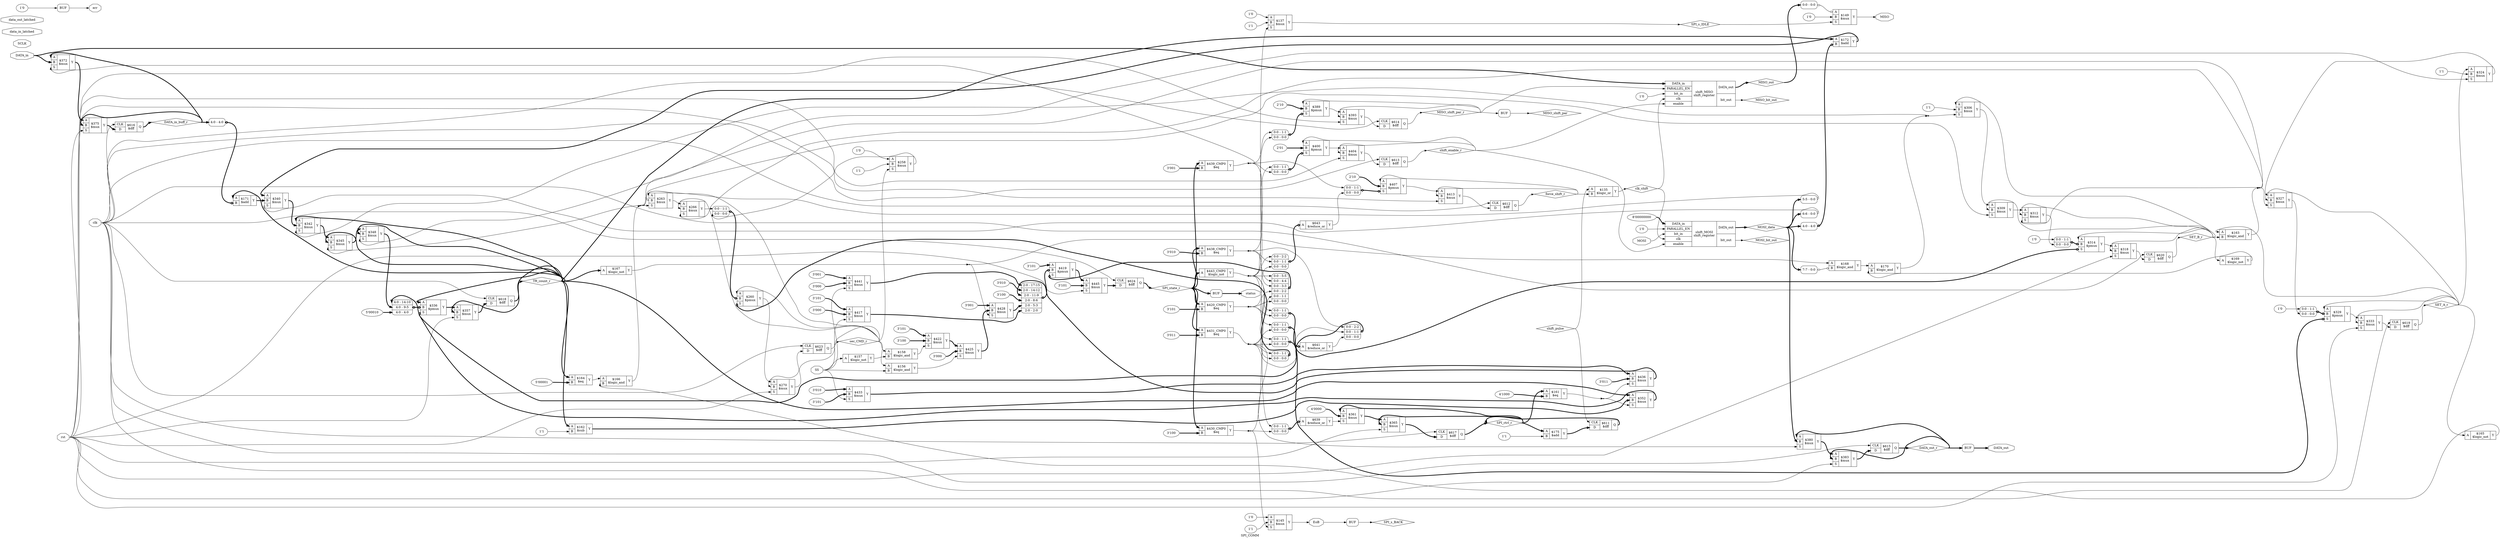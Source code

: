 digraph "SPI_COMM" {
label="SPI_COMM";
rankdir="LR";
remincross=true;
n68 [ shape=octagon, label="DATA_in", color="black", fontcolor="black" ];
n69 [ shape=diamond, label="DATA_in_buff_r", color="black", fontcolor="black" ];
n70 [ shape=octagon, label="DATA_out", color="black", fontcolor="black" ];
n71 [ shape=diamond, label="DATA_out_r", color="black", fontcolor="black" ];
n72 [ shape=octagon, label="EoB", color="black", fontcolor="black" ];
n73 [ shape=octagon, label="MISO", color="black", fontcolor="black" ];
n74 [ shape=diamond, label="MISO_bit_out", color="black", fontcolor="black" ];
n75 [ shape=diamond, label="MISO_out", color="black", fontcolor="black" ];
n76 [ shape=diamond, label="MISO_shift_par", color="black", fontcolor="black" ];
n77 [ shape=diamond, label="MISO_shift_par_r", color="black", fontcolor="black" ];
n78 [ shape=octagon, label="MOSI", color="black", fontcolor="black" ];
n79 [ shape=diamond, label="MOSI_bit_out", color="black", fontcolor="black" ];
n80 [ shape=diamond, label="MOSI_data", color="black", fontcolor="black" ];
n81 [ shape=octagon, label="SCLK", color="black", fontcolor="black" ];
n82 [ shape=diamond, label="SET_A_r", color="black", fontcolor="black" ];
n83 [ shape=diamond, label="SET_B_r", color="black", fontcolor="black" ];
n84 [ shape=diamond, label="SPI_ctrl_r", color="black", fontcolor="black" ];
n85 [ shape=diamond, label="SPI_s_BACK", color="black", fontcolor="black" ];
n86 [ shape=diamond, label="SPI_s_IDLE", color="black", fontcolor="black" ];
n87 [ shape=diamond, label="SPI_state_r", color="black", fontcolor="black" ];
n88 [ shape=octagon, label="SS", color="black", fontcolor="black" ];
n89 [ shape=diamond, label="TR_count_r", color="black", fontcolor="black" ];
n90 [ shape=octagon, label="clk", color="black", fontcolor="black" ];
n91 [ shape=diamond, label="clk_shift", color="black", fontcolor="black" ];
n92 [ shape=octagon, label="data_in_latched", color="black", fontcolor="black" ];
n93 [ shape=octagon, label="data_out_latched", color="black", fontcolor="black" ];
n94 [ shape=octagon, label="err", color="black", fontcolor="black" ];
n95 [ shape=diamond, label="force_shift_r", color="black", fontcolor="black" ];
n96 [ shape=octagon, label="rst", color="black", fontcolor="black" ];
n97 [ shape=diamond, label="sec_CMD_r", color="black", fontcolor="black" ];
n98 [ shape=diamond, label="shift_enable_r", color="black", fontcolor="black" ];
n99 [ shape=diamond, label="shift_pulse", color="black", fontcolor="black" ];
n100 [ shape=octagon, label="status", color="black", fontcolor="black" ];
c104 [ shape=record, label="{{<p101> A|<p102> B}|$171\n$add|{<p103> Y}}" ];
x0 [ shape=record, style=rounded, label="<s0> 4:0 - 4:0 " ];
x0:e -> c104:p102:w [arrowhead=odiamond, arrowtail=odiamond, dir=both, color="black", style="setlinewidth(3)", label=""];
c105 [ shape=record, label="{{<p101> A|<p102> B}|$172\n$add|{<p103> Y}}" ];
x1 [ shape=record, style=rounded, label="<s0> 4:0 - 4:0 " ];
x1:e -> c105:p102:w [arrowhead=odiamond, arrowtail=odiamond, dir=both, color="black", style="setlinewidth(3)", label=""];
v2 [ label="1'1" ];
c106 [ shape=record, label="{{<p101> A|<p102> B}|$175\n$add|{<p103> Y}}" ];
c107 [ shape=record, label="{{<p101> A}|$639\n$reduce_or|{<p103> Y}}" ];
x3 [ shape=record, style=rounded, label="<s1> 0:0 - 1:1 |<s0> 0:0 - 0:0 " ];
x3:e -> c107:p101:w [arrowhead=odiamond, arrowtail=odiamond, dir=both, color="black", style="setlinewidth(3)", label=""];
c108 [ shape=record, label="{{<p101> A}|$641\n$reduce_or|{<p103> Y}}" ];
x4 [ shape=record, style=rounded, label="<s1> 0:0 - 1:1 |<s0> 0:0 - 0:0 " ];
x4:e -> c108:p101:w [arrowhead=odiamond, arrowtail=odiamond, dir=both, color="black", style="setlinewidth(3)", label=""];
c109 [ shape=record, label="{{<p101> A}|$643\n$reduce_or|{<p103> Y}}" ];
x5 [ shape=record, style=rounded, label="<s2> 0:0 - 2:2 |<s1> 0:0 - 1:1 |<s0> 0:0 - 0:0 " ];
x5:e -> c109:p101:w [arrowhead=odiamond, arrowtail=odiamond, dir=both, color="black", style="setlinewidth(3)", label=""];
v6 [ label="4'1000" ];
c110 [ shape=record, label="{{<p101> A|<p102> B}|$161\n$eq|{<p103> Y}}" ];
v7 [ label="5'00001" ];
c111 [ shape=record, label="{{<p101> A|<p102> B}|$164\n$eq|{<p103> Y}}" ];
c112 [ shape=record, label="{{<p101> A}|$167\n$logic_not|{<p103> Y}}" ];
c113 [ shape=record, label="{{<p101> A|<p102> B}|$156\n$logic_and|{<p103> Y}}" ];
c114 [ shape=record, label="{{<p101> A|<p102> B}|$158\n$logic_and|{<p103> Y}}" ];
c115 [ shape=record, label="{{<p101> A|<p102> B}|$163\n$logic_and|{<p103> Y}}" ];
c116 [ shape=record, label="{{<p101> A|<p102> B}|$166\n$logic_and|{<p103> Y}}" ];
c117 [ shape=record, label="{{<p101> A|<p102> B}|$168\n$logic_and|{<p103> Y}}" ];
x8 [ shape=record, style=rounded, label="<s0> 7:7 - 0:0 " ];
x8:e -> c117:p102:w [arrowhead=odiamond, arrowtail=odiamond, dir=both, color="black", label=""];
c118 [ shape=record, label="{{<p101> A|<p102> B}|$170\n$logic_and|{<p103> Y}}" ];
c119 [ shape=record, label="{{<p101> A}|$157\n$logic_not|{<p103> Y}}" ];
c120 [ shape=record, label="{{<p101> A}|$165\n$logic_not|{<p103> Y}}" ];
c121 [ shape=record, label="{{<p101> A}|$169\n$logic_not|{<p103> Y}}" ];
c122 [ shape=record, label="{{<p101> A|<p102> B}|$135\n$logic_or|{<p103> Y}}" ];
c126 [ shape=record, label="{{<p123> CLK|<p124> D}|$611\n$dff|{<p125> Q}}" ];
c127 [ shape=record, label="{{<p123> CLK|<p124> D}|$612\n$dff|{<p125> Q}}" ];
c128 [ shape=record, label="{{<p123> CLK|<p124> D}|$613\n$dff|{<p125> Q}}" ];
c129 [ shape=record, label="{{<p123> CLK|<p124> D}|$614\n$dff|{<p125> Q}}" ];
c130 [ shape=record, label="{{<p123> CLK|<p124> D}|$615\n$dff|{<p125> Q}}" ];
c131 [ shape=record, label="{{<p123> CLK|<p124> D}|$616\n$dff|{<p125> Q}}" ];
c132 [ shape=record, label="{{<p123> CLK|<p124> D}|$617\n$dff|{<p125> Q}}" ];
c133 [ shape=record, label="{{<p123> CLK|<p124> D}|$618\n$dff|{<p125> Q}}" ];
c134 [ shape=record, label="{{<p123> CLK|<p124> D}|$619\n$dff|{<p125> Q}}" ];
c135 [ shape=record, label="{{<p123> CLK|<p124> D}|$620\n$dff|{<p125> Q}}" ];
c136 [ shape=record, label="{{<p123> CLK|<p124> D}|$623\n$dff|{<p125> Q}}" ];
c137 [ shape=record, label="{{<p123> CLK|<p124> D}|$624\n$dff|{<p125> Q}}" ];
v9 [ label="1'0" ];
v10 [ label="1'1" ];
c139 [ shape=record, label="{{<p101> A|<p102> B|<p138> S}|$258\n$mux|{<p103> Y}}" ];
c140 [ shape=record, label="{{<p101> A|<p102> B|<p138> S}|$260\n$pmux|{<p103> Y}}" ];
x11 [ shape=record, style=rounded, label="<s1> 0:0 - 1:1 |<s0> 0:0 - 0:0 " ];
x11:e -> c140:p102:w [arrowhead=odiamond, arrowtail=odiamond, dir=both, color="black", style="setlinewidth(3)", label=""];
x12 [ shape=record, style=rounded, label="<s1> 0:0 - 1:1 |<s0> 0:0 - 0:0 " ];
x12:e -> c140:p138:w [arrowhead=odiamond, arrowtail=odiamond, dir=both, color="black", style="setlinewidth(3)", label=""];
c141 [ shape=record, label="{{<p101> A|<p102> B|<p138> S}|$263\n$mux|{<p103> Y}}" ];
x13 [ shape=record, style=rounded, label="<s0> 5:5 - 0:0 " ];
x13:e -> c141:p102:w [arrowhead=odiamond, arrowtail=odiamond, dir=both, color="black", label=""];
c142 [ shape=record, label="{{<p101> A|<p102> B|<p138> S}|$266\n$mux|{<p103> Y}}" ];
c143 [ shape=record, label="{{<p101> A|<p102> B|<p138> S}|$270\n$mux|{<p103> Y}}" ];
v14 [ label="1'1" ];
c144 [ shape=record, label="{{<p101> A|<p102> B|<p138> S}|$306\n$mux|{<p103> Y}}" ];
c145 [ shape=record, label="{{<p101> A|<p102> B|<p138> S}|$309\n$mux|{<p103> Y}}" ];
c146 [ shape=record, label="{{<p101> A|<p102> B|<p138> S}|$312\n$mux|{<p103> Y}}" ];
v16 [ label="1'0" ];
c147 [ shape=record, label="{{<p101> A|<p102> B|<p138> S}|$314\n$pmux|{<p103> Y}}" ];
x15 [ shape=record, style=rounded, label="<s1> 0:0 - 1:1 |<s0> 0:0 - 0:0 " ];
x15:e -> c147:p102:w [arrowhead=odiamond, arrowtail=odiamond, dir=both, color="black", style="setlinewidth(3)", label=""];
x17 [ shape=record, style=rounded, label="<s1> 0:0 - 1:1 |<s0> 0:0 - 0:0 " ];
x17:e -> c147:p138:w [arrowhead=odiamond, arrowtail=odiamond, dir=both, color="black", style="setlinewidth(3)", label=""];
c148 [ shape=record, label="{{<p101> A|<p102> B|<p138> S}|$318\n$mux|{<p103> Y}}" ];
v18 [ label="1'1" ];
c149 [ shape=record, label="{{<p101> A|<p102> B|<p138> S}|$324\n$mux|{<p103> Y}}" ];
c150 [ shape=record, label="{{<p101> A|<p102> B|<p138> S}|$327\n$mux|{<p103> Y}}" ];
v20 [ label="1'0" ];
c151 [ shape=record, label="{{<p101> A|<p102> B|<p138> S}|$329\n$pmux|{<p103> Y}}" ];
x19 [ shape=record, style=rounded, label="<s1> 0:0 - 1:1 |<s0> 0:0 - 0:0 " ];
x19:e -> c151:p102:w [arrowhead=odiamond, arrowtail=odiamond, dir=both, color="black", style="setlinewidth(3)", label=""];
x21 [ shape=record, style=rounded, label="<s1> 0:0 - 1:1 |<s0> 0:0 - 0:0 " ];
x21:e -> c151:p138:w [arrowhead=odiamond, arrowtail=odiamond, dir=both, color="black", style="setlinewidth(3)", label=""];
c152 [ shape=record, label="{{<p101> A|<p102> B|<p138> S}|$333\n$mux|{<p103> Y}}" ];
v23 [ label="5'00010" ];
c153 [ shape=record, label="{{<p101> A|<p102> B|<p138> S}|$336\n$pmux|{<p103> Y}}" ];
x22 [ shape=record, style=rounded, label="<s2> 4:0 - 14:10 |<s1> 4:0 - 9:5 |<s0> 4:0 - 4:0 " ];
x22:e -> c153:p102:w [arrowhead=odiamond, arrowtail=odiamond, dir=both, color="black", style="setlinewidth(3)", label=""];
x24 [ shape=record, style=rounded, label="<s2> 0:0 - 2:2 |<s1> 0:0 - 1:1 |<s0> 0:0 - 0:0 " ];
x24:e -> c153:p138:w [arrowhead=odiamond, arrowtail=odiamond, dir=both, color="black", style="setlinewidth(3)", label=""];
c154 [ shape=record, label="{{<p101> A|<p102> B|<p138> S}|$340\n$mux|{<p103> Y}}" ];
x25 [ shape=record, style=rounded, label="<s0> 6:6 - 0:0 " ];
x25:e -> c154:p138:w [arrowhead=odiamond, arrowtail=odiamond, dir=both, color="black", label=""];
c155 [ shape=record, label="{{<p101> A|<p102> B|<p138> S}|$342\n$mux|{<p103> Y}}" ];
c156 [ shape=record, label="{{<p101> A|<p102> B|<p138> S}|$345\n$mux|{<p103> Y}}" ];
c157 [ shape=record, label="{{<p101> A|<p102> B|<p138> S}|$348\n$mux|{<p103> Y}}" ];
c158 [ shape=record, label="{{<p101> A|<p102> B|<p138> S}|$352\n$mux|{<p103> Y}}" ];
c159 [ shape=record, label="{{<p101> A|<p102> B|<p138> S}|$357\n$mux|{<p103> Y}}" ];
v26 [ label="4'0000" ];
c160 [ shape=record, label="{{<p101> A|<p102> B|<p138> S}|$361\n$mux|{<p103> Y}}" ];
c161 [ shape=record, label="{{<p101> A|<p102> B|<p138> S}|$365\n$mux|{<p103> Y}}" ];
c162 [ shape=record, label="{{<p101> A|<p102> B|<p138> S}|$372\n$mux|{<p103> Y}}" ];
c163 [ shape=record, label="{{<p101> A|<p102> B|<p138> S}|$375\n$mux|{<p103> Y}}" ];
c164 [ shape=record, label="{{<p101> A|<p102> B|<p138> S}|$380\n$mux|{<p103> Y}}" ];
c165 [ shape=record, label="{{<p101> A|<p102> B|<p138> S}|$383\n$mux|{<p103> Y}}" ];
v27 [ label="2'10" ];
c166 [ shape=record, label="{{<p101> A|<p102> B|<p138> S}|$389\n$pmux|{<p103> Y}}" ];
x28 [ shape=record, style=rounded, label="<s1> 0:0 - 1:1 |<s0> 0:0 - 0:0 " ];
x28:e -> c166:p138:w [arrowhead=odiamond, arrowtail=odiamond, dir=both, color="black", style="setlinewidth(3)", label=""];
c167 [ shape=record, label="{{<p101> A|<p102> B|<p138> S}|$393\n$mux|{<p103> Y}}" ];
v29 [ label="2'01" ];
c168 [ shape=record, label="{{<p101> A|<p102> B|<p138> S}|$400\n$pmux|{<p103> Y}}" ];
x30 [ shape=record, style=rounded, label="<s1> 0:0 - 1:1 |<s0> 0:0 - 0:0 " ];
x30:e -> c168:p138:w [arrowhead=odiamond, arrowtail=odiamond, dir=both, color="black", style="setlinewidth(3)", label=""];
c169 [ shape=record, label="{{<p101> A|<p102> B|<p138> S}|$404\n$mux|{<p103> Y}}" ];
v31 [ label="2'10" ];
c170 [ shape=record, label="{{<p101> A|<p102> B|<p138> S}|$407\n$pmux|{<p103> Y}}" ];
x32 [ shape=record, style=rounded, label="<s1> 0:0 - 1:1 |<s0> 0:0 - 0:0 " ];
x32:e -> c170:p138:w [arrowhead=odiamond, arrowtail=odiamond, dir=both, color="black", style="setlinewidth(3)", label=""];
c171 [ shape=record, label="{{<p101> A|<p102> B|<p138> S}|$413\n$mux|{<p103> Y}}" ];
v33 [ label="3'101" ];
v34 [ label="3'000" ];
c172 [ shape=record, label="{{<p101> A|<p102> B|<p138> S}|$417\n$mux|{<p103> Y}}" ];
v35 [ label="3'101" ];
v37 [ label="3'010" ];
v38 [ label="3'100" ];
c173 [ shape=record, label="{{<p101> A|<p102> B|<p138> S}|$419\n$pmux|{<p103> Y}}" ];
x36 [ shape=record, style=rounded, label="<s5> 2:0 - 17:15 |<s4> 2:0 - 14:12 |<s3> 2:0 - 11:9 |<s2> 2:0 - 8:6 |<s1> 2:0 - 5:3 |<s0> 2:0 - 2:0 " ];
x36:e -> c173:p102:w [arrowhead=odiamond, arrowtail=odiamond, dir=both, color="black", style="setlinewidth(3)", label=""];
x39 [ shape=record, style=rounded, label="<s5> 0:0 - 5:5 |<s4> 0:0 - 4:4 |<s3> 0:0 - 3:3 |<s2> 0:0 - 2:2 |<s1> 0:0 - 1:1 |<s0> 0:0 - 0:0 " ];
x39:e -> c173:p138:w [arrowhead=odiamond, arrowtail=odiamond, dir=both, color="black", style="setlinewidth(3)", label=""];
v40 [ label="3'101" ];
c174 [ shape=record, label="{{<p101> A|<p102> B}|$420_CMP0\n$eq|{<p103> Y}}" ];
v41 [ label="3'101" ];
v42 [ label="3'100" ];
c175 [ shape=record, label="{{<p101> A|<p102> B|<p138> S}|$422\n$mux|{<p103> Y}}" ];
v43 [ label="3'000" ];
c176 [ shape=record, label="{{<p101> A|<p102> B|<p138> S}|$425\n$mux|{<p103> Y}}" ];
v44 [ label="3'001" ];
c177 [ shape=record, label="{{<p101> A|<p102> B|<p138> S}|$428\n$mux|{<p103> Y}}" ];
v45 [ label="3'100" ];
c178 [ shape=record, label="{{<p101> A|<p102> B}|$430_CMP0\n$eq|{<p103> Y}}" ];
v46 [ label="3'011" ];
c179 [ shape=record, label="{{<p101> A|<p102> B}|$431_CMP0\n$eq|{<p103> Y}}" ];
v47 [ label="3'010" ];
v48 [ label="3'101" ];
c180 [ shape=record, label="{{<p101> A|<p102> B|<p138> S}|$433\n$mux|{<p103> Y}}" ];
v49 [ label="3'011" ];
c181 [ shape=record, label="{{<p101> A|<p102> B|<p138> S}|$436\n$mux|{<p103> Y}}" ];
v50 [ label="3'010" ];
c182 [ shape=record, label="{{<p101> A|<p102> B}|$438_CMP0\n$eq|{<p103> Y}}" ];
v51 [ label="3'001" ];
c183 [ shape=record, label="{{<p101> A|<p102> B}|$439_CMP0\n$eq|{<p103> Y}}" ];
v52 [ label="3'001" ];
v53 [ label="3'000" ];
c184 [ shape=record, label="{{<p101> A|<p102> B|<p138> S}|$441\n$mux|{<p103> Y}}" ];
c185 [ shape=record, label="{{<p101> A}|$443_CMP0\n$logic_not|{<p103> Y}}" ];
v54 [ label="3'101" ];
c186 [ shape=record, label="{{<p101> A|<p102> B|<p138> S}|$445\n$mux|{<p103> Y}}" ];
v55 [ label="1'1" ];
c187 [ shape=record, label="{{<p101> A|<p102> B}|$162\n$sub|{<p103> Y}}" ];
v56 [ label="1'0" ];
v57 [ label="1'1" ];
c188 [ shape=record, label="{{<p101> A|<p102> B|<p138> S}|$137\n$mux|{<p103> Y}}" ];
v58 [ label="1'0" ];
v59 [ label="1'1" ];
c189 [ shape=record, label="{{<p101> A|<p102> B|<p138> S}|$145\n$mux|{<p103> Y}}" ];
v61 [ label="1'0" ];
c190 [ shape=record, label="{{<p101> A|<p102> B|<p138> S}|$149\n$mux|{<p103> Y}}" ];
x60 [ shape=record, style=rounded, label="<s0> 0:0 - 0:0 " ];
x60:e -> c190:p101:w [arrowhead=odiamond, arrowtail=odiamond, dir=both, color="black", label=""];
v62 [ label="1'0" ];
c195 [ shape=record, label="{{<p68> DATA_in|<p191> PARALLEL_EN|<p192> bit_in|<p90> clk|<p193> enable}|shift_MISO\nshift_register|{<p70> DATA_out|<p194> bit_out}}" ];
v63 [ label="8'00000000" ];
v64 [ label="1'0" ];
c196 [ shape=record, label="{{<p68> DATA_in|<p191> PARALLEL_EN|<p192> bit_in|<p90> clk|<p193> enable}|shift_MOSI\nshift_register|{<p70> DATA_out|<p194> bit_out}}" ];
x65 [shape=box, style=rounded, label="BUF"];
x66 [shape=box, style=rounded, label="BUF"];
x67 [shape=box, style=rounded, label="BUF"];
v68 [ label="1'0" ];
x69 [shape=box, style=rounded, label="BUF"];
x70 [shape=box, style=rounded, label="BUF"];
c163:p103:e -> c131:p124:w [color="black", style="setlinewidth(3)", label=""];
c143:p103:e -> c136:p124:w [color="black", label=""];
x70:e:e -> n100:w [color="black", style="setlinewidth(3)", label=""];
c169:p103:e -> c128:p124:w [color="black", label=""];
c106:p103:e -> c126:p124:w [color="black", style="setlinewidth(3)", label=""];
c104:p103:e -> c154:p102:w [color="black", style="setlinewidth(3)", label=""];
c105:p103:e -> c154:p101:w [color="black", style="setlinewidth(3)", label=""];
c107:p103:e -> c160:p138:w [color="black", label=""];
c108:p103:e -> x24:s0:w [color="black", label=""];
c109:p103:e -> x32:s0:w [color="black", label=""];
n18 [ shape=point ];
c110:p103:e -> n18:w [color="black", label=""];
n18:e -> c158:p138:w [color="black", label=""];
n18:e -> c181:p138:w [color="black", label=""];
n19 [ shape=point ];
c112:p103:e -> n19:w [color="black", label=""];
n19:e -> c117:p101:w [color="black", label=""];
n19:e -> c177:p138:w [color="black", label=""];
c165:p103:e -> c130:p124:w [color="black", style="setlinewidth(3)", label=""];
c111:p103:e -> c116:p101:w [color="black", label=""];
n21 [ shape=point ];
c185:p103:e -> n21:w [color="black", label=""];
n21:e -> c188:p138:w [color="black", label=""];
n21:e -> x17:s1:w [color="black", label=""];
n21:e -> x21:s1:w [color="black", label=""];
n21:e -> x30:s1:w [color="black", label=""];
n21:e -> x39:s5:w [color="black", label=""];
n21:e -> x3:s1:w [color="black", label=""];
n21:e -> x4:s1:w [color="black", label=""];
n21:e -> x5:s2:w [color="black", label=""];
n22 [ shape=point ];
c183:p103:e -> n22:w [color="black", label=""];
n22:e -> c162:p138:w [color="black", label=""];
n22:e -> x28:s1:w [color="black", label=""];
n22:e -> x30:s0:w [color="black", label=""];
n22:e -> x32:s1:w [color="black", label=""];
n22:e -> x39:s4:w [color="black", label=""];
n23 [ shape=point ];
c182:p103:e -> n23:w [color="black", label=""];
n23:e -> x24:s2:w [color="black", label=""];
n23:e -> x28:s0:w [color="black", label=""];
n23:e -> x39:s3:w [color="black", label=""];
n23:e -> x5:s1:w [color="black", label=""];
n24 [ shape=point ];
c179:p103:e -> n24:w [color="black", label=""];
n24:e -> c164:p138:w [color="black", label=""];
n24:e -> x12:s1:w [color="black", label=""];
n24:e -> x17:s0:w [color="black", label=""];
n24:e -> x21:s0:w [color="black", label=""];
n24:e -> x24:s1:w [color="black", label=""];
n24:e -> x39:s2:w [color="black", label=""];
n25 [ shape=point ];
c178:p103:e -> n25:w [color="black", label=""];
n25:e -> c189:p138:w [color="black", label=""];
n25:e -> x39:s1:w [color="black", label=""];
n25:e -> x3:s0:w [color="black", label=""];
n26 [ shape=point ];
c174:p103:e -> n26:w [color="black", label=""];
n26:e -> x12:s0:w [color="black", label=""];
n26:e -> x39:s0:w [color="black", label=""];
n26:e -> x4:s0:w [color="black", label=""];
n26:e -> x5:s0:w [color="black", label=""];
c113:p103:e -> c176:p138:w [color="black", label=""];
c114:p103:e -> c175:p138:w [color="black", label=""];
n29 [ shape=point ];
c115:p103:e -> n29:w [color="black", label=""];
n29:e -> c142:p138:w [color="black", label=""];
n29:e -> c146:p138:w [color="black", label=""];
n29:e -> c150:p138:w [color="black", label=""];
n29:e -> c157:p138:w [color="black", label=""];
c167:p103:e -> c129:p124:w [color="black", label=""];
n30 [ shape=point ];
c116:p103:e -> n30:w [color="black", label=""];
n30:e -> c141:p138:w [color="black", label=""];
n30:e -> c145:p138:w [color="black", label=""];
n30:e -> c149:p138:w [color="black", label=""];
n30:e -> c156:p138:w [color="black", label=""];
c117:p103:e -> c118:p101:w [color="black", label=""];
n32 [ shape=point ];
c118:p103:e -> n32:w [color="black", label=""];
n32:e -> c144:p138:w [color="black", label=""];
n32:e -> c155:p138:w [color="black", label=""];
c119:p103:e -> c114:p102:w [color="black", label=""];
c120:p103:e -> c116:p102:w [color="black", label=""];
c121:p103:e -> c118:p102:w [color="black", label=""];
c139:p103:e -> x11:s0:w [color="black", label=""];
c140:p103:e -> c143:p101:w [color="black", label=""];
c141:p103:e -> c142:p101:w [color="black", label=""];
c142:p103:e -> x11:s1:w [color="black", label=""];
c152:p103:e -> c134:p124:w [color="black", label=""];
c144:p103:e -> c145:p101:w [color="black", label=""];
c145:p103:e -> c146:p101:w [color="black", label=""];
c146:p103:e -> x15:s0:w [color="black", label=""];
c147:p103:e -> c148:p101:w [color="black", label=""];
c149:p103:e -> c150:p101:w [color="black", label=""];
c150:p103:e -> x19:s0:w [color="black", label=""];
c151:p103:e -> c152:p101:w [color="black", label=""];
c153:p103:e -> c159:p101:w [color="black", style="setlinewidth(3)", label=""];
c154:p103:e -> c155:p102:w [color="black", style="setlinewidth(3)", label=""];
c155:p103:e -> c156:p101:w [color="black", style="setlinewidth(3)", label=""];
c148:p103:e -> c135:p124:w [color="black", label=""];
c156:p103:e -> c157:p101:w [color="black", style="setlinewidth(3)", label=""];
c157:p103:e -> x22:s1:w [color="black", style="setlinewidth(3)", label=""];
c158:p103:e -> x22:s2:w [color="black", style="setlinewidth(3)", label=""];
c160:p103:e -> c161:p101:w [color="black", style="setlinewidth(3)", label=""];
c162:p103:e -> c163:p101:w [color="black", style="setlinewidth(3)", label=""];
c164:p103:e -> c165:p101:w [color="black", style="setlinewidth(3)", label=""];
c166:p103:e -> c167:p101:w [color="black", label=""];
c168:p103:e -> c169:p101:w [color="black", label=""];
c170:p103:e -> c171:p101:w [color="black", label=""];
c172:p103:e -> x36:s0:w [color="black", style="setlinewidth(3)", label=""];
c161:p103:e -> c132:p124:w [color="black", style="setlinewidth(3)", label=""];
c173:p103:e -> c186:p101:w [color="black", style="setlinewidth(3)", label=""];
c175:p103:e -> c176:p101:w [color="black", style="setlinewidth(3)", label=""];
c176:p103:e -> c177:p102:w [color="black", style="setlinewidth(3)", label=""];
c177:p103:e -> x36:s1:w [color="black", style="setlinewidth(3)", label=""];
c180:p103:e -> c181:p101:w [color="black", style="setlinewidth(3)", label=""];
c181:p103:e -> x36:s3:w [color="black", style="setlinewidth(3)", label=""];
c184:p103:e -> x36:s5:w [color="black", style="setlinewidth(3)", label=""];
c187:p103:e -> c158:p102:w [color="black", style="setlinewidth(3)", label=""];
n68:e -> c162:p102:w [color="black", style="setlinewidth(3)", label=""];
n68:e -> c195:p68:w [color="black", style="setlinewidth(3)", label=""];
c131:p125:e -> n69:w [color="black", style="setlinewidth(3)", label=""];
n69:e -> c162:p101:w [color="black", style="setlinewidth(3)", label=""];
n69:e -> c163:p102:w [color="black", style="setlinewidth(3)", label=""];
n69:e -> x0:s0:w [color="black", style="setlinewidth(3)", label=""];
c186:p103:e -> c137:p124:w [color="black", style="setlinewidth(3)", label=""];
x65:e:e -> n70:w [color="black", style="setlinewidth(3)", label=""];
c130:p125:e -> n71:w [color="black", style="setlinewidth(3)", label=""];
n71:e -> c164:p101:w [color="black", style="setlinewidth(3)", label=""];
n71:e -> c165:p102:w [color="black", style="setlinewidth(3)", label=""];
n71:e -> x65:w:w [color="black", style="setlinewidth(3)", label=""];
c189:p103:e -> n72:w [color="black", label=""];
n72:e -> x67:w:w [color="black", label=""];
c190:p103:e -> n73:w [color="black", label=""];
c195:p194:e -> n74:w [color="black", label=""];
c195:p70:e -> n75:w [color="black", style="setlinewidth(3)", label=""];
n75:e -> x60:s0:w [color="black", style="setlinewidth(3)", label=""];
x66:e:e -> n76:w [color="black", label=""];
c129:p125:e -> n77:w [color="black", label=""];
n77:e -> c166:p101:w [color="black", label=""];
n77:e -> c167:p102:w [color="black", label=""];
n77:e -> c195:p191:w [color="black", label=""];
n77:e -> x66:w:w [color="black", label=""];
n78:e -> c196:p192:w [color="black", label=""];
c196:p194:e -> n79:w [color="black", label=""];
c159:p103:e -> c133:p124:w [color="black", style="setlinewidth(3)", label=""];
c196:p70:e -> n80:w [color="black", style="setlinewidth(3)", label=""];
n80:e -> c164:p102:w [color="black", style="setlinewidth(3)", label=""];
n80:e -> x13:s0:w [color="black", style="setlinewidth(3)", label=""];
n80:e -> x1:s0:w [color="black", style="setlinewidth(3)", label=""];
n80:e -> x25:s0:w [color="black", style="setlinewidth(3)", label=""];
n80:e -> x8:s0:w [color="black", style="setlinewidth(3)", label=""];
c134:p125:e -> n82:w [color="black", label=""];
n82:e -> c115:p101:w [color="black", label=""];
n82:e -> c120:p101:w [color="black", label=""];
n82:e -> c149:p101:w [color="black", label=""];
n82:e -> c150:p102:w [color="black", label=""];
n82:e -> c151:p101:w [color="black", label=""];
n82:e -> c152:p102:w [color="black", label=""];
c135:p125:e -> n83:w [color="black", label=""];
n83:e -> c115:p102:w [color="black", label=""];
n83:e -> c121:p101:w [color="black", label=""];
n83:e -> c144:p101:w [color="black", label=""];
n83:e -> c145:p102:w [color="black", label=""];
n83:e -> c146:p102:w [color="black", label=""];
n83:e -> c147:p101:w [color="black", label=""];
n83:e -> c148:p102:w [color="black", label=""];
c126:p125:e -> n84:w [color="black", style="setlinewidth(3)", label=""];
c132:p125:e -> n84:w [color="black", style="setlinewidth(3)", label=""];
n84:e -> c106:p101:w [color="black", style="setlinewidth(3)", label=""];
n84:e -> c110:p101:w [color="black", style="setlinewidth(3)", label=""];
n84:e -> c160:p101:w [color="black", style="setlinewidth(3)", label=""];
n84:e -> c161:p102:w [color="black", style="setlinewidth(3)", label=""];
x67:e:e -> n85:w [color="black", label=""];
c188:p103:e -> n86:w [color="black", label=""];
n86:e -> c190:p138:w [color="black", label=""];
c137:p125:e -> n87:w [color="black", style="setlinewidth(3)", label=""];
n87:e -> c174:p101:w [color="black", style="setlinewidth(3)", label=""];
n87:e -> c178:p101:w [color="black", style="setlinewidth(3)", label=""];
n87:e -> c179:p101:w [color="black", style="setlinewidth(3)", label=""];
n87:e -> c182:p101:w [color="black", style="setlinewidth(3)", label=""];
n87:e -> c183:p101:w [color="black", style="setlinewidth(3)", label=""];
n87:e -> c185:p101:w [color="black", style="setlinewidth(3)", label=""];
n87:e -> x70:w:w [color="black", style="setlinewidth(3)", label=""];
n88:e -> c113:p102:w [color="black", label=""];
n88:e -> c119:p101:w [color="black", label=""];
n88:e -> c172:p138:w [color="black", label=""];
n88:e -> c180:p138:w [color="black", label=""];
n88:e -> c184:p138:w [color="black", label=""];
c133:p125:e -> n89:w [color="black", style="setlinewidth(3)", label=""];
n89:e -> c104:p101:w [color="black", style="setlinewidth(3)", label=""];
n89:e -> c105:p101:w [color="black", style="setlinewidth(3)", label=""];
n89:e -> c111:p101:w [color="black", style="setlinewidth(3)", label=""];
n89:e -> c112:p101:w [color="black", style="setlinewidth(3)", label=""];
n89:e -> c153:p101:w [color="black", style="setlinewidth(3)", label=""];
n89:e -> c155:p101:w [color="black", style="setlinewidth(3)", label=""];
n89:e -> c156:p102:w [color="black", style="setlinewidth(3)", label=""];
n89:e -> c157:p102:w [color="black", style="setlinewidth(3)", label=""];
n89:e -> c158:p101:w [color="black", style="setlinewidth(3)", label=""];
n89:e -> c159:p102:w [color="black", style="setlinewidth(3)", label=""];
n89:e -> c187:p101:w [color="black", style="setlinewidth(3)", label=""];
c171:p103:e -> c127:p124:w [color="black", label=""];
n90:e -> c127:p123:w [color="black", label=""];
n90:e -> c128:p123:w [color="black", label=""];
n90:e -> c129:p123:w [color="black", label=""];
n90:e -> c130:p123:w [color="black", label=""];
n90:e -> c131:p123:w [color="black", label=""];
n90:e -> c132:p123:w [color="black", label=""];
n90:e -> c133:p123:w [color="black", label=""];
n90:e -> c134:p123:w [color="black", label=""];
n90:e -> c135:p123:w [color="black", label=""];
n90:e -> c136:p123:w [color="black", label=""];
n90:e -> c137:p123:w [color="black", label=""];
c122:p103:e -> n91:w [color="black", label=""];
n91:e -> c195:p90:w [color="black", label=""];
n91:e -> c196:p90:w [color="black", label=""];
x69:e:e -> n94:w [color="black", label=""];
c127:p125:e -> n95:w [color="black", label=""];
n95:e -> c122:p102:w [color="black", label=""];
n95:e -> c170:p101:w [color="black", label=""];
n95:e -> c171:p102:w [color="black", label=""];
n96:e -> c143:p138:w [color="black", label=""];
n96:e -> c148:p138:w [color="black", label=""];
n96:e -> c152:p138:w [color="black", label=""];
n96:e -> c159:p138:w [color="black", label=""];
n96:e -> c161:p138:w [color="black", label=""];
n96:e -> c163:p138:w [color="black", label=""];
n96:e -> c165:p138:w [color="black", label=""];
n96:e -> c167:p138:w [color="black", label=""];
n96:e -> c169:p138:w [color="black", label=""];
n96:e -> c171:p138:w [color="black", label=""];
n96:e -> c186:p138:w [color="black", label=""];
c136:p125:e -> n97:w [color="black", label=""];
n97:e -> c113:p101:w [color="black", label=""];
n97:e -> c114:p101:w [color="black", label=""];
n97:e -> c139:p138:w [color="black", label=""];
n97:e -> c140:p101:w [color="black", label=""];
n97:e -> c141:p101:w [color="black", label=""];
n97:e -> c142:p102:w [color="black", label=""];
n97:e -> c143:p102:w [color="black", label=""];
c128:p125:e -> n98:w [color="black", label=""];
n98:e -> c168:p101:w [color="black", label=""];
n98:e -> c169:p102:w [color="black", label=""];
n98:e -> c195:p193:w [color="black", label=""];
n98:e -> c196:p193:w [color="black", label=""];
n99:e -> c122:p101:w [color="black", label=""];
n99:e -> c126:p123:w [color="black", label=""];
v10:e -> c139:p102:w [color="black", label=""];
v14:e -> c144:p102:w [color="black", label=""];
v16:e -> x15:s1:w [color="black", label=""];
v18:e -> c149:p102:w [color="black", label=""];
v2:e -> c106:p102:w [color="black", label=""];
v20:e -> x19:s1:w [color="black", label=""];
v23:e -> x22:s0:w [color="black", style="setlinewidth(3)", label=""];
v26:e -> c160:p102:w [color="black", style="setlinewidth(3)", label=""];
v27:e -> c166:p102:w [color="black", style="setlinewidth(3)", label=""];
v29:e -> c168:p102:w [color="black", style="setlinewidth(3)", label=""];
v31:e -> c170:p102:w [color="black", style="setlinewidth(3)", label=""];
v33:e -> c172:p101:w [color="black", style="setlinewidth(3)", label=""];
v34:e -> c172:p102:w [color="black", style="setlinewidth(3)", label=""];
v35:e -> c173:p101:w [color="black", style="setlinewidth(3)", label=""];
v37:e -> x36:s4:w [color="black", style="setlinewidth(3)", label=""];
v38:e -> x36:s2:w [color="black", style="setlinewidth(3)", label=""];
v40:e -> c174:p102:w [color="black", style="setlinewidth(3)", label=""];
v41:e -> c175:p101:w [color="black", style="setlinewidth(3)", label=""];
v42:e -> c175:p102:w [color="black", style="setlinewidth(3)", label=""];
v43:e -> c176:p102:w [color="black", style="setlinewidth(3)", label=""];
v44:e -> c177:p101:w [color="black", style="setlinewidth(3)", label=""];
v45:e -> c178:p102:w [color="black", style="setlinewidth(3)", label=""];
v46:e -> c179:p102:w [color="black", style="setlinewidth(3)", label=""];
v47:e -> c180:p101:w [color="black", style="setlinewidth(3)", label=""];
v48:e -> c180:p102:w [color="black", style="setlinewidth(3)", label=""];
v49:e -> c181:p102:w [color="black", style="setlinewidth(3)", label=""];
v50:e -> c182:p102:w [color="black", style="setlinewidth(3)", label=""];
v51:e -> c183:p102:w [color="black", style="setlinewidth(3)", label=""];
v52:e -> c184:p101:w [color="black", style="setlinewidth(3)", label=""];
v53:e -> c184:p102:w [color="black", style="setlinewidth(3)", label=""];
v54:e -> c186:p102:w [color="black", style="setlinewidth(3)", label=""];
v55:e -> c187:p102:w [color="black", label=""];
v56:e -> c188:p101:w [color="black", label=""];
v57:e -> c188:p102:w [color="black", label=""];
v58:e -> c189:p101:w [color="black", label=""];
v59:e -> c189:p102:w [color="black", label=""];
v6:e -> c110:p102:w [color="black", style="setlinewidth(3)", label=""];
v61:e -> c190:p102:w [color="black", label=""];
v62:e -> c195:p192:w [color="black", label=""];
v63:e -> c196:p68:w [color="black", style="setlinewidth(3)", label=""];
v64:e -> c196:p191:w [color="black", label=""];
v68:e -> x69:w:w [color="black", label=""];
v7:e -> c111:p102:w [color="black", style="setlinewidth(3)", label=""];
v9:e -> c139:p101:w [color="black", label=""];
}
